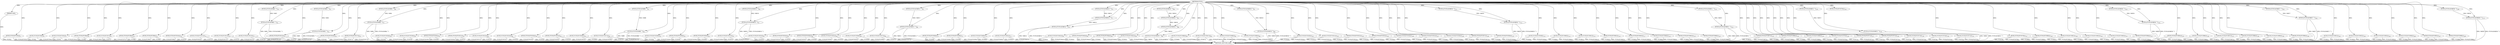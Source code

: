 digraph "FUN1" {  
"8" [label = <(METHOD,FUN1)<SUB>1</SUB>> ]
"292" [label = <(METHOD_RETURN,void)<SUB>1</SUB>> ]
"9" [label = <(PARAM,void)<SUB>1</SUB>> ]
"11" [label = <(FUN2,FUN2(FUN3()))<SUB>5</SUB>> ]
"13" [label = <(FUN2,FUN2(FUN4()))<SUB>6</SUB>> ]
"15" [label = <(FUN2,FUN2(FUN5()))<SUB>7</SUB>> ]
"17" [label = <(FUN2,FUN2(FUN6()))<SUB>8</SUB>> ]
"19" [label = <(FUN2,FUN2(FUN7()))<SUB>9</SUB>> ]
"21" [label = <(FUN2,FUN2(FUN8()))<SUB>10</SUB>> ]
"23" [label = <(FUN2,FUN2(FUN9()))<SUB>11</SUB>> ]
"25" [label = <(FUN2,FUN2(FUN10()))<SUB>13</SUB>> ]
"27" [label = <(FUN2,FUN2(FUN11()))<SUB>14</SUB>> ]
"29" [label = <(FUN2,FUN2(FUN12()))<SUB>15</SUB>> ]
"31" [label = <(FUN2,FUN2(FUN13()))<SUB>17</SUB>> ]
"33" [label = <(FUN14,FUN14(VAR2,&quot;&quot;))<SUB>18</SUB>> ]
"36" [label = <(FUN14,FUN14(VAR2,&quot;&quot;))<SUB>19</SUB>> ]
"39" [label = <(FUN2,FUN2(FUN15()))<SUB>21</SUB>> ]
"41" [label = <(FUN14,FUN14(VAR3,&quot;&quot;))<SUB>22</SUB>> ]
"44" [label = <(FUN14,FUN14(VAR3,&quot;&quot;))<SUB>23</SUB>> ]
"47" [label = <(FUN2,FUN2(FUN16()))<SUB>24</SUB>> ]
"49" [label = <(FUN2,FUN2(FUN17()))<SUB>25</SUB>> ]
"51" [label = <(FUN14,FUN14(VAR4,&quot;&quot;))<SUB>26</SUB>> ]
"54" [label = <(FUN14,FUN14(VAR4,&quot;&quot;))<SUB>27</SUB>> ]
"57" [label = <(FUN2,FUN2(FUN18()))<SUB>29</SUB>> ]
"59" [label = <(FUN2,FUN2(FUN19()))<SUB>30</SUB>> ]
"61" [label = <(FUN2,FUN2(FUN20()))<SUB>31</SUB>> ]
"63" [label = <(FUN2,FUN2(FUN21()))<SUB>35</SUB>> ]
"65" [label = <(FUN2,FUN2(FUN22()))<SUB>36</SUB>> ]
"67" [label = <(FUN2,FUN2(FUN23()))<SUB>38</SUB>> ]
"69" [label = <(FUN2,FUN2(FUN24()))<SUB>43</SUB>> ]
"71" [label = <(FUN2,FUN2(FUN25()))<SUB>44</SUB>> ]
"73" [label = <(FUN2,FUN2(FUN26()))<SUB>45</SUB>> ]
"75" [label = <(FUN2,FUN2(FUN27()))<SUB>46</SUB>> ]
"77" [label = <(FUN14,FUN14(VAR8,&quot;&quot;))<SUB>47</SUB>> ]
"80" [label = <(FUN14,FUN14(VAR8,&quot;&quot;))<SUB>48</SUB>> ]
"83" [label = <(FUN2,FUN2(FUN28()))<SUB>52</SUB>> ]
"85" [label = <(FUN2,FUN2(FUN29()))<SUB>53</SUB>> ]
"87" [label = <(FUN2,FUN2(FUN30()))<SUB>54</SUB>> ]
"89" [label = <(FUN2,FUN2(FUN31()))<SUB>55</SUB>> ]
"91" [label = <(FUN14,FUN14(VAR10,&quot;&quot;))<SUB>56</SUB>> ]
"94" [label = <(FUN14,FUN14(VAR10,&quot;&quot;))<SUB>57</SUB>> ]
"97" [label = <(FUN2,FUN2(FUN32()))<SUB>61</SUB>> ]
"99" [label = <(FUN2,FUN2(FUN33()))<SUB>62</SUB>> ]
"101" [label = <(FUN2,FUN2(FUN34()))<SUB>63</SUB>> ]
"103" [label = <(FUN2,FUN2(FUN35()))<SUB>64</SUB>> ]
"105" [label = <(FUN2,FUN2(FUN36()))<SUB>65</SUB>> ]
"107" [label = <(FUN2,FUN2(FUN37()))<SUB>66</SUB>> ]
"109" [label = <(FUN14,FUN14(VAR12,&quot;&quot;))<SUB>67</SUB>> ]
"112" [label = <(FUN14,FUN14(VAR12,&quot;&quot;))<SUB>68</SUB>> ]
"115" [label = <(FUN2,FUN2(FUN38()))<SUB>72</SUB>> ]
"117" [label = <(FUN2,FUN2(FUN39()))<SUB>73</SUB>> ]
"119" [label = <(FUN2,FUN2(FUN40()))<SUB>74</SUB>> ]
"121" [label = <(FUN2,FUN2(FUN41()))<SUB>75</SUB>> ]
"123" [label = <(FUN14,FUN14(VAR14,&quot;&quot;))<SUB>76</SUB>> ]
"126" [label = <(FUN14,FUN14(VAR14,&quot;&quot;))<SUB>77</SUB>> ]
"129" [label = <(FUN14,FUN14(VAR14,&quot;&quot;))<SUB>78</SUB>> ]
"132" [label = <(FUN2,FUN2(FUN42()))<SUB>82</SUB>> ]
"134" [label = <(FUN2,FUN2(FUN43()))<SUB>83</SUB>> ]
"136" [label = <(FUN2,FUN2(FUN44()))<SUB>84</SUB>> ]
"138" [label = <(FUN2,FUN2(FUN45()))<SUB>85</SUB>> ]
"140" [label = <(FUN14,FUN14(VAR16,&quot;&quot;))<SUB>86</SUB>> ]
"143" [label = <(FUN14,FUN14(VAR16,&quot;&quot;))<SUB>87</SUB>> ]
"146" [label = <(FUN14,FUN14(VAR16,&quot;&quot;))<SUB>88</SUB>> ]
"149" [label = <(FUN14,FUN14(VAR16,&quot;&quot;))<SUB>89</SUB>> ]
"152" [label = <(FUN2,FUN2(FUN46()))<SUB>93</SUB>> ]
"154" [label = <(FUN2,FUN2(FUN47()))<SUB>94</SUB>> ]
"156" [label = <(FUN2,FUN2(FUN48()))<SUB>95</SUB>> ]
"158" [label = <(FUN2,FUN2(FUN49()))<SUB>96</SUB>> ]
"160" [label = <(FUN14,FUN14(VAR18,&quot;&quot;))<SUB>97</SUB>> ]
"163" [label = <(FUN14,FUN14(VAR18,&quot;&quot;))<SUB>98</SUB>> ]
"166" [label = <(FUN2,FUN2(FUN50()))<SUB>102</SUB>> ]
"168" [label = <(FUN2,FUN2(FUN51()))<SUB>103</SUB>> ]
"170" [label = <(FUN2,FUN2(FUN52()))<SUB>104</SUB>> ]
"172" [label = <(FUN2,FUN2(FUN53()))<SUB>105</SUB>> ]
"174" [label = <(FUN2,FUN2(FUN54()))<SUB>106</SUB>> ]
"176" [label = <(FUN2,FUN2(FUN55()))<SUB>107</SUB>> ]
"178" [label = <(FUN2,FUN2(FUN56()))<SUB>108</SUB>> ]
"180" [label = <(FUN2,FUN2(FUN57()))<SUB>109</SUB>> ]
"182" [label = <(FUN2,FUN2(FUN58()))<SUB>110</SUB>> ]
"184" [label = <(FUN14,FUN14(VAR20,&quot;&quot;))<SUB>111</SUB>> ]
"187" [label = <(FUN14,FUN14(VAR20,&quot;&quot;))<SUB>112</SUB>> ]
"190" [label = <(FUN2,FUN2(FUN59()))<SUB>113</SUB>> ]
"192" [label = <(FUN2,FUN2(FUN60()))<SUB>114</SUB>> ]
"194" [label = <(FUN2,FUN2(FUN61()))<SUB>115</SUB>> ]
"196" [label = <(FUN2,FUN2(FUN62()))<SUB>116</SUB>> ]
"198" [label = <(FUN2,FUN2(FUN63()))<SUB>117</SUB>> ]
"200" [label = <(FUN2,FUN2(FUN64()))<SUB>118</SUB>> ]
"202" [label = <(FUN2,FUN2(FUN65()))<SUB>119</SUB>> ]
"204" [label = <(FUN2,FUN2(FUN66()))<SUB>120</SUB>> ]
"206" [label = <(FUN14,FUN14(VAR21,&quot;&quot;))<SUB>121</SUB>> ]
"209" [label = <(FUN14,FUN14(VAR21,&quot;&quot;))<SUB>122</SUB>> ]
"212" [label = <(FUN2,FUN2(FUN67()))<SUB>123</SUB>> ]
"214" [label = <(FUN2,FUN2(FUN68()))<SUB>124</SUB>> ]
"216" [label = <(FUN2,FUN2(FUN69()))<SUB>125</SUB>> ]
"218" [label = <(FUN2,FUN2(FUN70()))<SUB>126</SUB>> ]
"220" [label = <(FUN2,FUN2(FUN71()))<SUB>127</SUB>> ]
"222" [label = <(FUN2,FUN2(FUN72()))<SUB>128</SUB>> ]
"224" [label = <(FUN2,FUN2(FUN73()))<SUB>129</SUB>> ]
"226" [label = <(FUN2,FUN2(FUN74()))<SUB>130</SUB>> ]
"228" [label = <(FUN2,FUN2(FUN75()))<SUB>131</SUB>> ]
"230" [label = <(FUN14,FUN14(VAR22,&quot;&quot;))<SUB>132</SUB>> ]
"233" [label = <(FUN14,FUN14(VAR22,&quot;&quot;))<SUB>133</SUB>> ]
"236" [label = <(FUN2,FUN2(FUN79()))<SUB>145</SUB>> ]
"238" [label = <(FUN2,FUN2(FUN79()))<SUB>147</SUB>> ]
"240" [label = <(FUN2,FUN2(FUN80()))<SUB>148</SUB>> ]
"242" [label = <(FUN2,FUN2(FUN81()))<SUB>149</SUB>> ]
"244" [label = <(FUN2,FUN2(FUN82()))<SUB>150</SUB>> ]
"246" [label = <(FUN2,FUN2(FUN83()))<SUB>151</SUB>> ]
"248" [label = <(FUN2,FUN2(FUN84()))<SUB>152</SUB>> ]
"250" [label = <(FUN14,FUN14(VAR26,&quot;&quot;))<SUB>153</SUB>> ]
"253" [label = <(FUN14,FUN14(VAR26,&quot;&quot;))<SUB>154</SUB>> ]
"256" [label = <(FUN2,FUN2(FUN85()))<SUB>155</SUB>> ]
"258" [label = <(FUN2,FUN2(FUN86()))<SUB>156</SUB>> ]
"260" [label = <(FUN2,FUN2(FUN87()))<SUB>157</SUB>> ]
"262" [label = <(FUN2,FUN2(FUN88()))<SUB>158</SUB>> ]
"264" [label = <(FUN2,FUN2(FUN89()))<SUB>159</SUB>> ]
"266" [label = <(FUN2,FUN2(FUN90()))<SUB>160</SUB>> ]
"268" [label = <(FUN14,FUN14(VAR27,&quot;&quot;))<SUB>161</SUB>> ]
"271" [label = <(FUN14,FUN14(VAR27,&quot;&quot;))<SUB>162</SUB>> ]
"274" [label = <(FUN2,FUN2(FUN91()))<SUB>163</SUB>> ]
"276" [label = <(FUN2,FUN2(FUN92()))<SUB>164</SUB>> ]
"278" [label = <(FUN2,FUN2(FUN93()))<SUB>165</SUB>> ]
"280" [label = <(FUN2,FUN2(FUN94()))<SUB>166</SUB>> ]
"282" [label = <(FUN2,FUN2(FUN95()))<SUB>167</SUB>> ]
"284" [label = <(FUN2,FUN2(FUN96()))<SUB>168</SUB>> ]
"286" [label = <(FUN14,FUN14(VAR28,&quot;&quot;))<SUB>169</SUB>> ]
"289" [label = <(FUN14,FUN14(VAR28,&quot;&quot;))<SUB>170</SUB>> ]
  "9" -> "292"  [ label = "DDG: "] 
  "11" -> "292"  [ label = "DDG: FUN3()"] 
  "11" -> "292"  [ label = "DDG: FUN2(FUN3())"] 
  "13" -> "292"  [ label = "DDG: FUN4()"] 
  "13" -> "292"  [ label = "DDG: FUN2(FUN4())"] 
  "15" -> "292"  [ label = "DDG: FUN5()"] 
  "15" -> "292"  [ label = "DDG: FUN2(FUN5())"] 
  "17" -> "292"  [ label = "DDG: FUN6()"] 
  "17" -> "292"  [ label = "DDG: FUN2(FUN6())"] 
  "19" -> "292"  [ label = "DDG: FUN7()"] 
  "19" -> "292"  [ label = "DDG: FUN2(FUN7())"] 
  "21" -> "292"  [ label = "DDG: FUN8()"] 
  "21" -> "292"  [ label = "DDG: FUN2(FUN8())"] 
  "23" -> "292"  [ label = "DDG: FUN9()"] 
  "23" -> "292"  [ label = "DDG: FUN2(FUN9())"] 
  "25" -> "292"  [ label = "DDG: FUN10()"] 
  "25" -> "292"  [ label = "DDG: FUN2(FUN10())"] 
  "27" -> "292"  [ label = "DDG: FUN11()"] 
  "27" -> "292"  [ label = "DDG: FUN2(FUN11())"] 
  "29" -> "292"  [ label = "DDG: FUN12()"] 
  "29" -> "292"  [ label = "DDG: FUN2(FUN12())"] 
  "31" -> "292"  [ label = "DDG: FUN13()"] 
  "31" -> "292"  [ label = "DDG: FUN2(FUN13())"] 
  "36" -> "292"  [ label = "DDG: VAR2"] 
  "36" -> "292"  [ label = "DDG: FUN14(VAR2,&quot;&quot;)"] 
  "39" -> "292"  [ label = "DDG: FUN15()"] 
  "39" -> "292"  [ label = "DDG: FUN2(FUN15())"] 
  "44" -> "292"  [ label = "DDG: VAR3"] 
  "44" -> "292"  [ label = "DDG: FUN14(VAR3,&quot;&quot;)"] 
  "47" -> "292"  [ label = "DDG: FUN16()"] 
  "47" -> "292"  [ label = "DDG: FUN2(FUN16())"] 
  "49" -> "292"  [ label = "DDG: FUN17()"] 
  "49" -> "292"  [ label = "DDG: FUN2(FUN17())"] 
  "54" -> "292"  [ label = "DDG: VAR4"] 
  "54" -> "292"  [ label = "DDG: FUN14(VAR4,&quot;&quot;)"] 
  "57" -> "292"  [ label = "DDG: FUN18()"] 
  "57" -> "292"  [ label = "DDG: FUN2(FUN18())"] 
  "59" -> "292"  [ label = "DDG: FUN19()"] 
  "59" -> "292"  [ label = "DDG: FUN2(FUN19())"] 
  "61" -> "292"  [ label = "DDG: FUN20()"] 
  "61" -> "292"  [ label = "DDG: FUN2(FUN20())"] 
  "63" -> "292"  [ label = "DDG: FUN21()"] 
  "63" -> "292"  [ label = "DDG: FUN2(FUN21())"] 
  "65" -> "292"  [ label = "DDG: FUN22()"] 
  "65" -> "292"  [ label = "DDG: FUN2(FUN22())"] 
  "67" -> "292"  [ label = "DDG: FUN23()"] 
  "67" -> "292"  [ label = "DDG: FUN2(FUN23())"] 
  "69" -> "292"  [ label = "DDG: FUN24()"] 
  "69" -> "292"  [ label = "DDG: FUN2(FUN24())"] 
  "71" -> "292"  [ label = "DDG: FUN25()"] 
  "71" -> "292"  [ label = "DDG: FUN2(FUN25())"] 
  "73" -> "292"  [ label = "DDG: FUN26()"] 
  "73" -> "292"  [ label = "DDG: FUN2(FUN26())"] 
  "75" -> "292"  [ label = "DDG: FUN27()"] 
  "75" -> "292"  [ label = "DDG: FUN2(FUN27())"] 
  "80" -> "292"  [ label = "DDG: VAR8"] 
  "80" -> "292"  [ label = "DDG: FUN14(VAR8,&quot;&quot;)"] 
  "83" -> "292"  [ label = "DDG: FUN28()"] 
  "83" -> "292"  [ label = "DDG: FUN2(FUN28())"] 
  "85" -> "292"  [ label = "DDG: FUN29()"] 
  "85" -> "292"  [ label = "DDG: FUN2(FUN29())"] 
  "87" -> "292"  [ label = "DDG: FUN30()"] 
  "87" -> "292"  [ label = "DDG: FUN2(FUN30())"] 
  "89" -> "292"  [ label = "DDG: FUN31()"] 
  "89" -> "292"  [ label = "DDG: FUN2(FUN31())"] 
  "94" -> "292"  [ label = "DDG: VAR10"] 
  "94" -> "292"  [ label = "DDG: FUN14(VAR10,&quot;&quot;)"] 
  "97" -> "292"  [ label = "DDG: FUN32()"] 
  "97" -> "292"  [ label = "DDG: FUN2(FUN32())"] 
  "99" -> "292"  [ label = "DDG: FUN33()"] 
  "99" -> "292"  [ label = "DDG: FUN2(FUN33())"] 
  "101" -> "292"  [ label = "DDG: FUN34()"] 
  "101" -> "292"  [ label = "DDG: FUN2(FUN34())"] 
  "103" -> "292"  [ label = "DDG: FUN35()"] 
  "103" -> "292"  [ label = "DDG: FUN2(FUN35())"] 
  "105" -> "292"  [ label = "DDG: FUN36()"] 
  "105" -> "292"  [ label = "DDG: FUN2(FUN36())"] 
  "107" -> "292"  [ label = "DDG: FUN37()"] 
  "107" -> "292"  [ label = "DDG: FUN2(FUN37())"] 
  "112" -> "292"  [ label = "DDG: VAR12"] 
  "112" -> "292"  [ label = "DDG: FUN14(VAR12,&quot;&quot;)"] 
  "115" -> "292"  [ label = "DDG: FUN38()"] 
  "115" -> "292"  [ label = "DDG: FUN2(FUN38())"] 
  "117" -> "292"  [ label = "DDG: FUN39()"] 
  "117" -> "292"  [ label = "DDG: FUN2(FUN39())"] 
  "119" -> "292"  [ label = "DDG: FUN40()"] 
  "119" -> "292"  [ label = "DDG: FUN2(FUN40())"] 
  "121" -> "292"  [ label = "DDG: FUN41()"] 
  "121" -> "292"  [ label = "DDG: FUN2(FUN41())"] 
  "129" -> "292"  [ label = "DDG: VAR14"] 
  "129" -> "292"  [ label = "DDG: FUN14(VAR14,&quot;&quot;)"] 
  "132" -> "292"  [ label = "DDG: FUN42()"] 
  "132" -> "292"  [ label = "DDG: FUN2(FUN42())"] 
  "134" -> "292"  [ label = "DDG: FUN43()"] 
  "134" -> "292"  [ label = "DDG: FUN2(FUN43())"] 
  "136" -> "292"  [ label = "DDG: FUN44()"] 
  "136" -> "292"  [ label = "DDG: FUN2(FUN44())"] 
  "138" -> "292"  [ label = "DDG: FUN45()"] 
  "138" -> "292"  [ label = "DDG: FUN2(FUN45())"] 
  "149" -> "292"  [ label = "DDG: VAR16"] 
  "149" -> "292"  [ label = "DDG: FUN14(VAR16,&quot;&quot;)"] 
  "152" -> "292"  [ label = "DDG: FUN46()"] 
  "152" -> "292"  [ label = "DDG: FUN2(FUN46())"] 
  "154" -> "292"  [ label = "DDG: FUN47()"] 
  "154" -> "292"  [ label = "DDG: FUN2(FUN47())"] 
  "156" -> "292"  [ label = "DDG: FUN48()"] 
  "156" -> "292"  [ label = "DDG: FUN2(FUN48())"] 
  "158" -> "292"  [ label = "DDG: FUN49()"] 
  "158" -> "292"  [ label = "DDG: FUN2(FUN49())"] 
  "163" -> "292"  [ label = "DDG: VAR18"] 
  "163" -> "292"  [ label = "DDG: FUN14(VAR18,&quot;&quot;)"] 
  "166" -> "292"  [ label = "DDG: FUN50()"] 
  "166" -> "292"  [ label = "DDG: FUN2(FUN50())"] 
  "168" -> "292"  [ label = "DDG: FUN51()"] 
  "168" -> "292"  [ label = "DDG: FUN2(FUN51())"] 
  "170" -> "292"  [ label = "DDG: FUN52()"] 
  "170" -> "292"  [ label = "DDG: FUN2(FUN52())"] 
  "172" -> "292"  [ label = "DDG: FUN53()"] 
  "172" -> "292"  [ label = "DDG: FUN2(FUN53())"] 
  "174" -> "292"  [ label = "DDG: FUN54()"] 
  "174" -> "292"  [ label = "DDG: FUN2(FUN54())"] 
  "176" -> "292"  [ label = "DDG: FUN55()"] 
  "176" -> "292"  [ label = "DDG: FUN2(FUN55())"] 
  "178" -> "292"  [ label = "DDG: FUN56()"] 
  "178" -> "292"  [ label = "DDG: FUN2(FUN56())"] 
  "180" -> "292"  [ label = "DDG: FUN57()"] 
  "180" -> "292"  [ label = "DDG: FUN2(FUN57())"] 
  "182" -> "292"  [ label = "DDG: FUN58()"] 
  "182" -> "292"  [ label = "DDG: FUN2(FUN58())"] 
  "187" -> "292"  [ label = "DDG: VAR20"] 
  "187" -> "292"  [ label = "DDG: FUN14(VAR20,&quot;&quot;)"] 
  "190" -> "292"  [ label = "DDG: FUN59()"] 
  "190" -> "292"  [ label = "DDG: FUN2(FUN59())"] 
  "192" -> "292"  [ label = "DDG: FUN60()"] 
  "192" -> "292"  [ label = "DDG: FUN2(FUN60())"] 
  "194" -> "292"  [ label = "DDG: FUN61()"] 
  "194" -> "292"  [ label = "DDG: FUN2(FUN61())"] 
  "196" -> "292"  [ label = "DDG: FUN62()"] 
  "196" -> "292"  [ label = "DDG: FUN2(FUN62())"] 
  "198" -> "292"  [ label = "DDG: FUN63()"] 
  "198" -> "292"  [ label = "DDG: FUN2(FUN63())"] 
  "200" -> "292"  [ label = "DDG: FUN64()"] 
  "200" -> "292"  [ label = "DDG: FUN2(FUN64())"] 
  "202" -> "292"  [ label = "DDG: FUN65()"] 
  "202" -> "292"  [ label = "DDG: FUN2(FUN65())"] 
  "204" -> "292"  [ label = "DDG: FUN66()"] 
  "204" -> "292"  [ label = "DDG: FUN2(FUN66())"] 
  "209" -> "292"  [ label = "DDG: VAR21"] 
  "209" -> "292"  [ label = "DDG: FUN14(VAR21,&quot;&quot;)"] 
  "212" -> "292"  [ label = "DDG: FUN67()"] 
  "212" -> "292"  [ label = "DDG: FUN2(FUN67())"] 
  "214" -> "292"  [ label = "DDG: FUN68()"] 
  "214" -> "292"  [ label = "DDG: FUN2(FUN68())"] 
  "216" -> "292"  [ label = "DDG: FUN69()"] 
  "216" -> "292"  [ label = "DDG: FUN2(FUN69())"] 
  "218" -> "292"  [ label = "DDG: FUN70()"] 
  "218" -> "292"  [ label = "DDG: FUN2(FUN70())"] 
  "220" -> "292"  [ label = "DDG: FUN71()"] 
  "220" -> "292"  [ label = "DDG: FUN2(FUN71())"] 
  "222" -> "292"  [ label = "DDG: FUN72()"] 
  "222" -> "292"  [ label = "DDG: FUN2(FUN72())"] 
  "224" -> "292"  [ label = "DDG: FUN73()"] 
  "224" -> "292"  [ label = "DDG: FUN2(FUN73())"] 
  "226" -> "292"  [ label = "DDG: FUN74()"] 
  "226" -> "292"  [ label = "DDG: FUN2(FUN74())"] 
  "228" -> "292"  [ label = "DDG: FUN75()"] 
  "228" -> "292"  [ label = "DDG: FUN2(FUN75())"] 
  "233" -> "292"  [ label = "DDG: VAR22"] 
  "233" -> "292"  [ label = "DDG: FUN14(VAR22,&quot;&quot;)"] 
  "238" -> "292"  [ label = "DDG: FUN79()"] 
  "238" -> "292"  [ label = "DDG: FUN2(FUN79())"] 
  "240" -> "292"  [ label = "DDG: FUN80()"] 
  "240" -> "292"  [ label = "DDG: FUN2(FUN80())"] 
  "242" -> "292"  [ label = "DDG: FUN81()"] 
  "242" -> "292"  [ label = "DDG: FUN2(FUN81())"] 
  "244" -> "292"  [ label = "DDG: FUN82()"] 
  "244" -> "292"  [ label = "DDG: FUN2(FUN82())"] 
  "246" -> "292"  [ label = "DDG: FUN83()"] 
  "246" -> "292"  [ label = "DDG: FUN2(FUN83())"] 
  "248" -> "292"  [ label = "DDG: FUN84()"] 
  "248" -> "292"  [ label = "DDG: FUN2(FUN84())"] 
  "253" -> "292"  [ label = "DDG: VAR26"] 
  "253" -> "292"  [ label = "DDG: FUN14(VAR26,&quot;&quot;)"] 
  "256" -> "292"  [ label = "DDG: FUN85()"] 
  "256" -> "292"  [ label = "DDG: FUN2(FUN85())"] 
  "258" -> "292"  [ label = "DDG: FUN86()"] 
  "258" -> "292"  [ label = "DDG: FUN2(FUN86())"] 
  "260" -> "292"  [ label = "DDG: FUN87()"] 
  "260" -> "292"  [ label = "DDG: FUN2(FUN87())"] 
  "262" -> "292"  [ label = "DDG: FUN88()"] 
  "262" -> "292"  [ label = "DDG: FUN2(FUN88())"] 
  "264" -> "292"  [ label = "DDG: FUN89()"] 
  "264" -> "292"  [ label = "DDG: FUN2(FUN89())"] 
  "266" -> "292"  [ label = "DDG: FUN90()"] 
  "266" -> "292"  [ label = "DDG: FUN2(FUN90())"] 
  "271" -> "292"  [ label = "DDG: VAR27"] 
  "271" -> "292"  [ label = "DDG: FUN14(VAR27,&quot;&quot;)"] 
  "274" -> "292"  [ label = "DDG: FUN91()"] 
  "274" -> "292"  [ label = "DDG: FUN2(FUN91())"] 
  "276" -> "292"  [ label = "DDG: FUN92()"] 
  "276" -> "292"  [ label = "DDG: FUN2(FUN92())"] 
  "278" -> "292"  [ label = "DDG: FUN93()"] 
  "278" -> "292"  [ label = "DDG: FUN2(FUN93())"] 
  "280" -> "292"  [ label = "DDG: FUN94()"] 
  "280" -> "292"  [ label = "DDG: FUN2(FUN94())"] 
  "282" -> "292"  [ label = "DDG: FUN95()"] 
  "282" -> "292"  [ label = "DDG: FUN2(FUN95())"] 
  "284" -> "292"  [ label = "DDG: FUN96()"] 
  "284" -> "292"  [ label = "DDG: FUN2(FUN96())"] 
  "289" -> "292"  [ label = "DDG: VAR28"] 
  "289" -> "292"  [ label = "DDG: FUN14(VAR28,&quot;&quot;)"] 
  "8" -> "9"  [ label = "DDG: "] 
  "8" -> "11"  [ label = "DDG: "] 
  "8" -> "13"  [ label = "DDG: "] 
  "8" -> "15"  [ label = "DDG: "] 
  "8" -> "17"  [ label = "DDG: "] 
  "8" -> "19"  [ label = "DDG: "] 
  "8" -> "21"  [ label = "DDG: "] 
  "8" -> "23"  [ label = "DDG: "] 
  "8" -> "25"  [ label = "DDG: "] 
  "8" -> "27"  [ label = "DDG: "] 
  "8" -> "29"  [ label = "DDG: "] 
  "8" -> "31"  [ label = "DDG: "] 
  "8" -> "33"  [ label = "DDG: "] 
  "33" -> "36"  [ label = "DDG: VAR2"] 
  "8" -> "36"  [ label = "DDG: "] 
  "8" -> "39"  [ label = "DDG: "] 
  "8" -> "41"  [ label = "DDG: "] 
  "41" -> "44"  [ label = "DDG: VAR3"] 
  "8" -> "44"  [ label = "DDG: "] 
  "8" -> "47"  [ label = "DDG: "] 
  "8" -> "49"  [ label = "DDG: "] 
  "8" -> "51"  [ label = "DDG: "] 
  "51" -> "54"  [ label = "DDG: VAR4"] 
  "8" -> "54"  [ label = "DDG: "] 
  "8" -> "57"  [ label = "DDG: "] 
  "8" -> "59"  [ label = "DDG: "] 
  "8" -> "61"  [ label = "DDG: "] 
  "8" -> "63"  [ label = "DDG: "] 
  "8" -> "65"  [ label = "DDG: "] 
  "8" -> "67"  [ label = "DDG: "] 
  "8" -> "69"  [ label = "DDG: "] 
  "8" -> "71"  [ label = "DDG: "] 
  "8" -> "73"  [ label = "DDG: "] 
  "8" -> "75"  [ label = "DDG: "] 
  "8" -> "77"  [ label = "DDG: "] 
  "77" -> "80"  [ label = "DDG: VAR8"] 
  "8" -> "80"  [ label = "DDG: "] 
  "8" -> "83"  [ label = "DDG: "] 
  "8" -> "85"  [ label = "DDG: "] 
  "8" -> "87"  [ label = "DDG: "] 
  "8" -> "89"  [ label = "DDG: "] 
  "8" -> "91"  [ label = "DDG: "] 
  "91" -> "94"  [ label = "DDG: VAR10"] 
  "8" -> "94"  [ label = "DDG: "] 
  "8" -> "97"  [ label = "DDG: "] 
  "8" -> "99"  [ label = "DDG: "] 
  "8" -> "101"  [ label = "DDG: "] 
  "8" -> "103"  [ label = "DDG: "] 
  "8" -> "105"  [ label = "DDG: "] 
  "8" -> "107"  [ label = "DDG: "] 
  "8" -> "109"  [ label = "DDG: "] 
  "109" -> "112"  [ label = "DDG: VAR12"] 
  "8" -> "112"  [ label = "DDG: "] 
  "8" -> "115"  [ label = "DDG: "] 
  "8" -> "117"  [ label = "DDG: "] 
  "8" -> "119"  [ label = "DDG: "] 
  "8" -> "121"  [ label = "DDG: "] 
  "8" -> "123"  [ label = "DDG: "] 
  "123" -> "126"  [ label = "DDG: VAR14"] 
  "8" -> "126"  [ label = "DDG: "] 
  "126" -> "129"  [ label = "DDG: VAR14"] 
  "8" -> "129"  [ label = "DDG: "] 
  "8" -> "132"  [ label = "DDG: "] 
  "8" -> "134"  [ label = "DDG: "] 
  "8" -> "136"  [ label = "DDG: "] 
  "8" -> "138"  [ label = "DDG: "] 
  "8" -> "140"  [ label = "DDG: "] 
  "140" -> "143"  [ label = "DDG: VAR16"] 
  "8" -> "143"  [ label = "DDG: "] 
  "143" -> "146"  [ label = "DDG: VAR16"] 
  "8" -> "146"  [ label = "DDG: "] 
  "146" -> "149"  [ label = "DDG: VAR16"] 
  "8" -> "149"  [ label = "DDG: "] 
  "8" -> "152"  [ label = "DDG: "] 
  "8" -> "154"  [ label = "DDG: "] 
  "8" -> "156"  [ label = "DDG: "] 
  "8" -> "158"  [ label = "DDG: "] 
  "8" -> "160"  [ label = "DDG: "] 
  "160" -> "163"  [ label = "DDG: VAR18"] 
  "8" -> "163"  [ label = "DDG: "] 
  "8" -> "166"  [ label = "DDG: "] 
  "8" -> "168"  [ label = "DDG: "] 
  "8" -> "170"  [ label = "DDG: "] 
  "8" -> "172"  [ label = "DDG: "] 
  "8" -> "174"  [ label = "DDG: "] 
  "8" -> "176"  [ label = "DDG: "] 
  "8" -> "178"  [ label = "DDG: "] 
  "8" -> "180"  [ label = "DDG: "] 
  "8" -> "182"  [ label = "DDG: "] 
  "8" -> "184"  [ label = "DDG: "] 
  "184" -> "187"  [ label = "DDG: VAR20"] 
  "8" -> "187"  [ label = "DDG: "] 
  "8" -> "190"  [ label = "DDG: "] 
  "8" -> "192"  [ label = "DDG: "] 
  "8" -> "194"  [ label = "DDG: "] 
  "8" -> "196"  [ label = "DDG: "] 
  "8" -> "198"  [ label = "DDG: "] 
  "8" -> "200"  [ label = "DDG: "] 
  "8" -> "202"  [ label = "DDG: "] 
  "8" -> "204"  [ label = "DDG: "] 
  "8" -> "206"  [ label = "DDG: "] 
  "206" -> "209"  [ label = "DDG: VAR21"] 
  "8" -> "209"  [ label = "DDG: "] 
  "8" -> "212"  [ label = "DDG: "] 
  "8" -> "214"  [ label = "DDG: "] 
  "8" -> "216"  [ label = "DDG: "] 
  "8" -> "218"  [ label = "DDG: "] 
  "8" -> "220"  [ label = "DDG: "] 
  "8" -> "222"  [ label = "DDG: "] 
  "8" -> "224"  [ label = "DDG: "] 
  "8" -> "226"  [ label = "DDG: "] 
  "8" -> "228"  [ label = "DDG: "] 
  "8" -> "230"  [ label = "DDG: "] 
  "230" -> "233"  [ label = "DDG: VAR22"] 
  "8" -> "233"  [ label = "DDG: "] 
  "8" -> "236"  [ label = "DDG: "] 
  "8" -> "238"  [ label = "DDG: "] 
  "8" -> "240"  [ label = "DDG: "] 
  "8" -> "242"  [ label = "DDG: "] 
  "8" -> "244"  [ label = "DDG: "] 
  "8" -> "246"  [ label = "DDG: "] 
  "8" -> "248"  [ label = "DDG: "] 
  "8" -> "250"  [ label = "DDG: "] 
  "250" -> "253"  [ label = "DDG: VAR26"] 
  "8" -> "253"  [ label = "DDG: "] 
  "8" -> "256"  [ label = "DDG: "] 
  "8" -> "258"  [ label = "DDG: "] 
  "8" -> "260"  [ label = "DDG: "] 
  "8" -> "262"  [ label = "DDG: "] 
  "8" -> "264"  [ label = "DDG: "] 
  "8" -> "266"  [ label = "DDG: "] 
  "8" -> "268"  [ label = "DDG: "] 
  "268" -> "271"  [ label = "DDG: VAR27"] 
  "8" -> "271"  [ label = "DDG: "] 
  "8" -> "274"  [ label = "DDG: "] 
  "8" -> "276"  [ label = "DDG: "] 
  "8" -> "278"  [ label = "DDG: "] 
  "8" -> "280"  [ label = "DDG: "] 
  "8" -> "282"  [ label = "DDG: "] 
  "8" -> "284"  [ label = "DDG: "] 
  "8" -> "286"  [ label = "DDG: "] 
  "286" -> "289"  [ label = "DDG: VAR28"] 
  "8" -> "289"  [ label = "DDG: "] 
}
